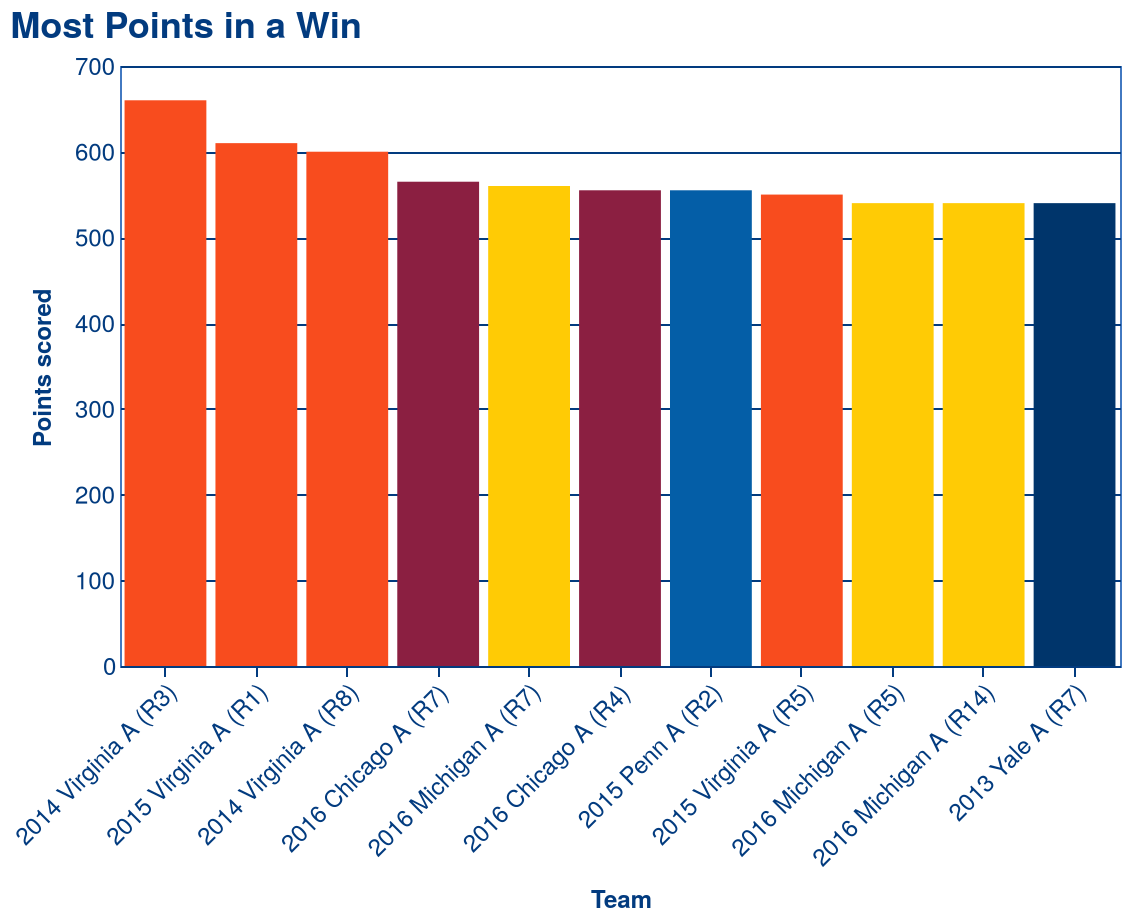 {
  "$schema": "https://vega.github.io/schema/vega-lite/v5.json",
  "config": {
    "axisX": {
      "domain": true,
      "domainColor": "#023B7F",
      "domainWidth": 1,
      "grid": false,
      "labelAngle": 0,
      "labelColor": "#023B7F",
      "labelFont": "Helvetica Neue",
      "labelFontSize": 12,
      "tickColor": "#023B7F",
      "titleColor": "#023B7F",
      "titleFont": "Helvetica Neue",
      "titleFontSize": 12,
      "titlePadding": 10
    },
    "axisY": {
      "domain": false,
      "grid": true,
      "gridColor": "#023B7F",
      "gridWidth": 1,
      "labelAngle": 0,
      "labelColor": "#023B7F",
      "labelFont": "Helvetica Neue",
      "labelFontSize": 12,
      "ticks": false,
      "titleColor": "#023B7F",
      "titleFont": "Helvetica Neue",
      "titleFontSize": 12,
      "titlePadding": 10
    },
    "legend": {
      "labelColor": "#023B7F",
      "labelFont": "Helvetica Neue",
      "labelFontSize": 16,
      "padding": 10,
      "strokeColor": "white",
      "titleColor": "#023B7F",
      "titleFont": "Helvetica Neue",
      "titleFontSize": 20
    },
    "mark": {
      "color": "#4279C1",
      "fill": "#7EB7FD"
    },
    "title": {
      "anchor": "start",
      "color": "#023B7F",
      "font": "Helvetica Neue",
      "fontSize": 18
    },
    "view": {
      "height": 300,
      "stroke": "#4279C1",
      "width": 500
    }
  },
  "data": {
    "name": "data-7f01cbc174f11be3ffb91e448a8ee465"
  },
  "datasets": {
    "data-7f01cbc174f11be3ffb91e448a8ee465": [
      {
        "PPB": 23.0,
        "axis_label": "2014 Virginia A (R3)",
        "bhrd": 20.0,
        "bpts": 460.0,
        "game_id": 20140306.0,
        "negs": 0.0,
        "opponent": "Stanford A",
        "pa": -5.0,
        "packet": "Illinois + USC",
        "pf": 660.0,
        "result": "W",
        "round": 3.0,
        "status": "NA",
        "team": "Virginia A",
        "tossups": 20.0,
        "tournament": "ACF Nationals 2014"
      },
      {
        "PPB": 22.11,
        "axis_label": "2015 Virginia A (R1)",
        "bhrd": 19.0,
        "bpts": 420.0,
        "game_id": 20150112.0,
        "negs": 0.0,
        "opponent": "Notre Dame B",
        "pa": 0.0,
        "packet": "MIT A + Alberta",
        "pf": 610.0,
        "result": "W",
        "round": 1.0,
        "status": "NA",
        "team": "Virginia A",
        "tossups": 19.0,
        "tournament": "ACF Nationals 2015"
      },
      {
        "PPB": 23.89,
        "axis_label": "2014 Virginia A (R8)",
        "bhrd": 18.0,
        "bpts": 430.0,
        "game_id": 20140811.0,
        "negs": 2.0,
        "opponent": "Carleton",
        "pa": -5.0,
        "packet": "Virginia",
        "pf": 600.0,
        "result": "W",
        "round": 8.0,
        "status": "NA",
        "team": "Virginia A",
        "tossups": 18.0,
        "tournament": "ACF Nationals 2014"
      },
      {
        "PPB": 21.67,
        "axis_label": "2016 Chicago A (R7)",
        "bhrd": 18.0,
        "bpts": 390.0,
        "game_id": 20160720.0,
        "negs": 1.0,
        "opponent": "Yale B",
        "pa": 25.0,
        "packet": "Dartmouth + Chicago B",
        "pf": 565.0,
        "result": "W",
        "round": 7.0,
        "status": "NA",
        "team": "Chicago A",
        "tossups": 18.0,
        "tournament": "ACF Nationals 2016"
      },
      {
        "PPB": 22.94,
        "axis_label": "2016 Michigan A (R7)",
        "bhrd": 17.0,
        "bpts": 390.0,
        "game_id": 20160711.0,
        "negs": 0.0,
        "opponent": "Minnesota A",
        "pa": 60.0,
        "packet": "Dartmouth + Chicago B",
        "pf": 560.0,
        "result": "W",
        "round": 7.0,
        "status": "NA",
        "team": "Michigan A",
        "tossups": 17.0,
        "tournament": "ACF Nationals 2016"
      },
      {
        "PPB": 22.94,
        "axis_label": "2016 Chicago A (R4)",
        "bhrd": 17.0,
        "bpts": 390.0,
        "game_id": 20160420.0,
        "negs": 1.0,
        "opponent": "Berkeley B",
        "pa": 50.0,
        "packet": "Stanford A + Louisville",
        "pf": 555.0,
        "result": "W",
        "round": 4.0,
        "status": "NA",
        "team": "Chicago A",
        "tossups": 17.0,
        "tournament": "ACF Nationals 2016"
      },
      {
        "PPB": 22.94,
        "axis_label": "2015 Penn A (R2)",
        "bhrd": 17.0,
        "bpts": 390.0,
        "game_id": 20150215.0,
        "negs": 1.0,
        "opponent": "Kenyon",
        "pa": 15.0,
        "packet": "Minnesota + Washington",
        "pf": 555.0,
        "result": "W",
        "round": 2.0,
        "status": "NA",
        "team": "Penn A",
        "tossups": 17.0,
        "tournament": "ACF Nationals 2015"
      },
      {
        "PPB": 20.56,
        "axis_label": "2015 Virginia A (R5)",
        "bhrd": 18.0,
        "bpts": 370.0,
        "game_id": 20150501.0,
        "negs": 0.0,
        "opponent": "Waterloo A",
        "pa": 35.0,
        "packet": "Rice + Illinois + W+M",
        "pf": 550.0,
        "result": "W",
        "round": 5.0,
        "status": "NA",
        "team": "Virginia A",
        "tossups": 18.0,
        "tournament": "ACF Nationals 2015"
      },
      {
        "PPB": 20.0,
        "axis_label": "2016 Michigan A (R5)",
        "bhrd": 18.0,
        "bpts": 360.0,
        "game_id": 20160520.0,
        "negs": 0.0,
        "opponent": "William and Mary",
        "pa": 25.0,
        "packet": "Maryland A + McGill",
        "pf": 540.0,
        "result": "W",
        "round": 5.0,
        "status": "NA",
        "team": "Michigan A",
        "tossups": 18.0,
        "tournament": "ACF Nationals 2016"
      },
      {
        "PPB": 20.0,
        "axis_label": "2016 Michigan A (R14)",
        "bhrd": 18.0,
        "bpts": 360.0,
        "game_id": 20161420.0,
        "negs": 0.0,
        "opponent": "Louisville",
        "pa": 40.0,
        "packet": "Editors 2",
        "pf": 540.0,
        "result": "W",
        "round": 14.0,
        "status": "NA",
        "team": "Michigan A",
        "tossups": 18.0,
        "tournament": "ACF Nationals 2016"
      },
      {
        "PPB": 21.76,
        "axis_label": "2013 Yale A (R7)",
        "bhrd": 17.0,
        "bpts": 370.0,
        "game_id": 20130704.0,
        "negs": 0.0,
        "opponent": "Carleton",
        "pa": 50.0,
        "packet": "Chicago A + Maryland + Penn B",
        "pf": 540.0,
        "result": "W",
        "round": 7.0,
        "status": "NA",
        "team": "Yale A",
        "tossups": 17.0,
        "tournament": "ACF Nationals 2013"
      }
    ]
  },
  "encoding": {
    "fill": {
      "field": "team",
      "legend": null,
      "scale": {
        "domain": [
          "Virginia A",
          "Chicago A",
          "Michigan A",
          "Penn A",
          "Yale A"
        ],
        "range": [
          "#F84C1E",
          "#8B1F41",
          "#FFCB05",
          "#045ea7",
          "#00356B"
        ]
      },
      "title": "Team",
      "type": "nominal"
    },
    "tooltip": [
      {
        "field": "team",
        "type": "nominal"
      },
      {
        "field": "tournament",
        "type": "nominal"
      },
      {
        "field": "opponent",
        "type": "nominal"
      },
      {
        "field": "pf",
        "type": "quantitative"
      },
      {
        "field": "pa",
        "type": "quantitative"
      },
      {
        "field": "tossups",
        "type": "quantitative"
      },
      {
        "field": "negs",
        "type": "quantitative"
      },
      {
        "field": "PPB",
        "type": "quantitative"
      }
    ],
    "x": {
      "axis": {
        "labelAngle": 315
      },
      "field": "axis_label",
      "sort": [
        "pf"
      ],
      "title": "Team",
      "type": "nominal"
    },
    "y": {
      "field": "pf",
      "title": "Points scored",
      "type": "quantitative"
    }
  },
  "mark": "bar",
  "title": "Most Points in a Win"
}